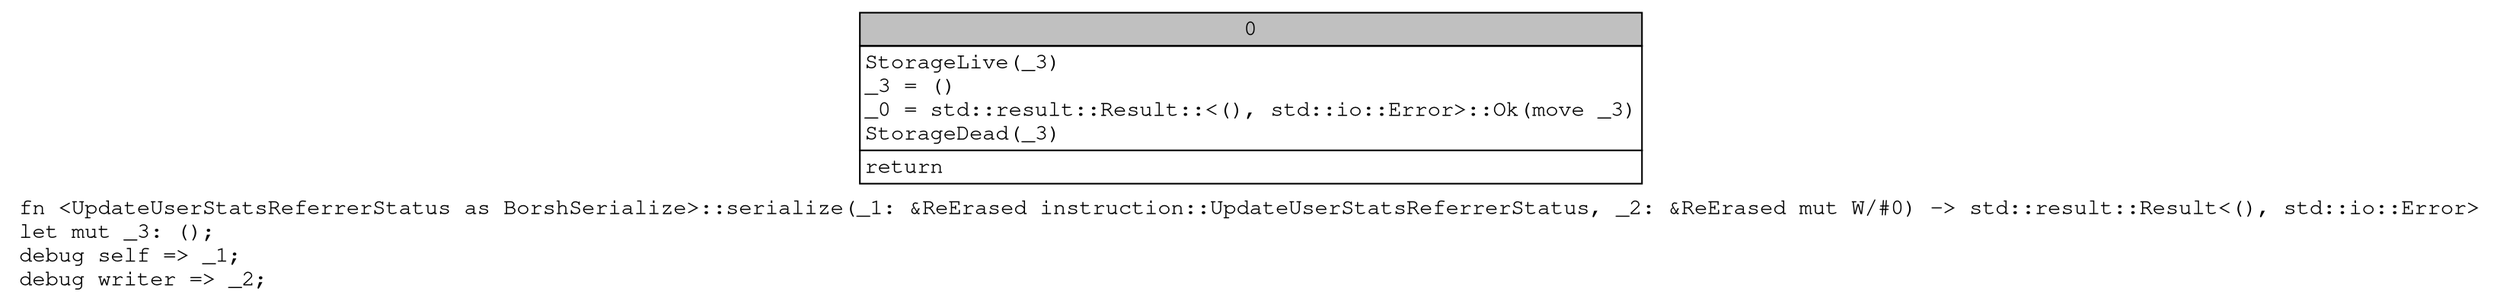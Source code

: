 digraph Mir_0_22884 {
    graph [fontname="Courier, monospace"];
    node [fontname="Courier, monospace"];
    edge [fontname="Courier, monospace"];
    label=<fn &lt;UpdateUserStatsReferrerStatus as BorshSerialize&gt;::serialize(_1: &amp;ReErased instruction::UpdateUserStatsReferrerStatus, _2: &amp;ReErased mut W/#0) -&gt; std::result::Result&lt;(), std::io::Error&gt;<br align="left"/>let mut _3: ();<br align="left"/>debug self =&gt; _1;<br align="left"/>debug writer =&gt; _2;<br align="left"/>>;
    bb0__0_22884 [shape="none", label=<<table border="0" cellborder="1" cellspacing="0"><tr><td bgcolor="gray" align="center" colspan="1">0</td></tr><tr><td align="left" balign="left">StorageLive(_3)<br/>_3 = ()<br/>_0 = std::result::Result::&lt;(), std::io::Error&gt;::Ok(move _3)<br/>StorageDead(_3)<br/></td></tr><tr><td align="left">return</td></tr></table>>];
}
